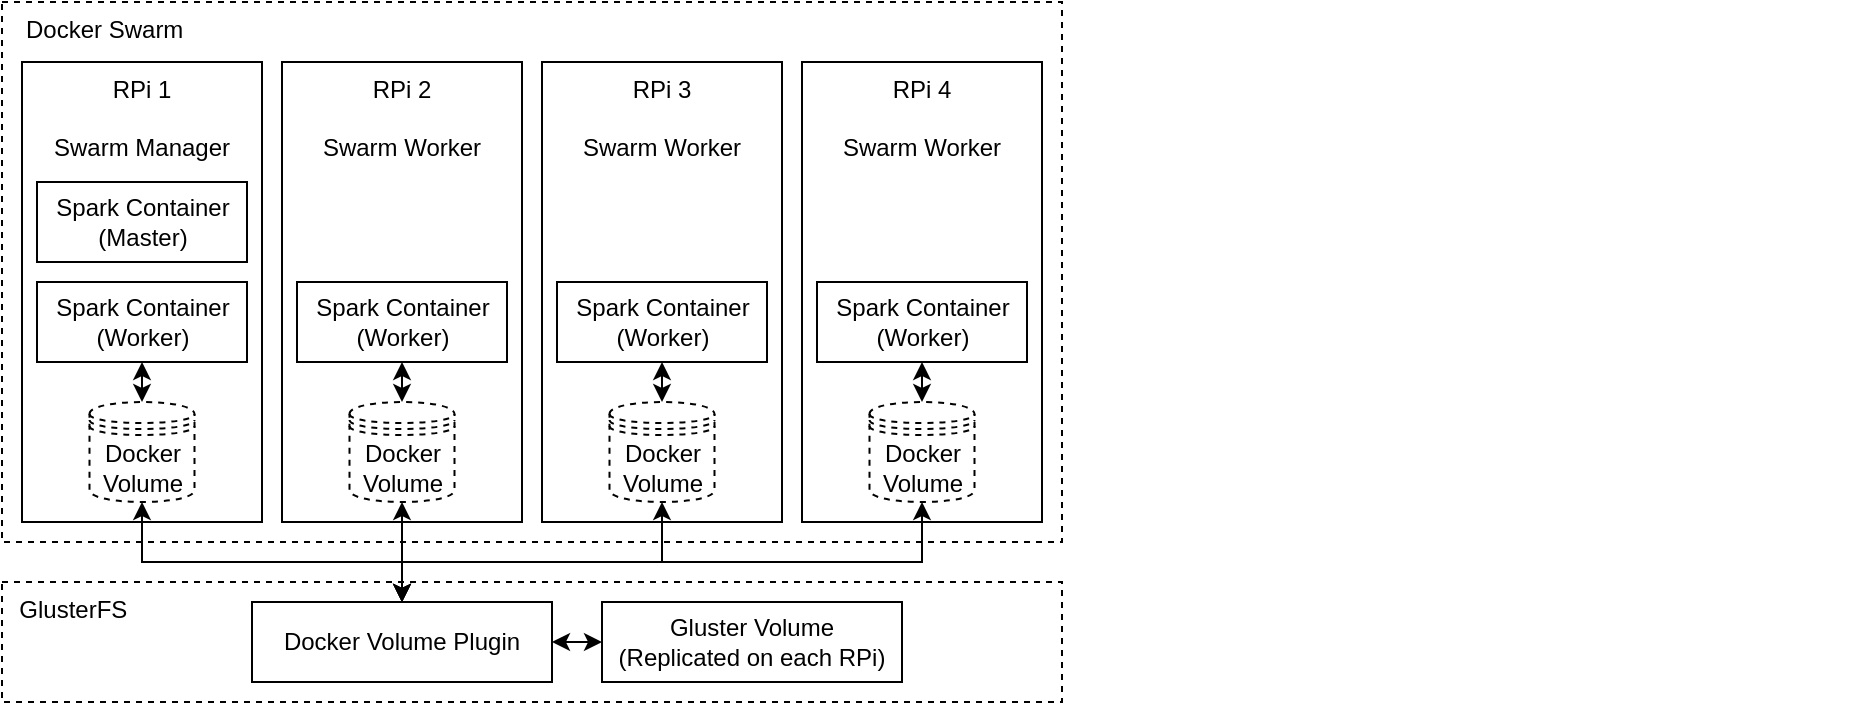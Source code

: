 <mxfile version="12.8.4" type="device"><diagram id="Hwwa28dgDC2NA5JsT-Rk" name="Page-1"><mxGraphModel dx="818" dy="560" grid="1" gridSize="10" guides="1" tooltips="1" connect="1" arrows="1" fold="1" page="1" pageScale="1" pageWidth="827" pageHeight="1169" math="0" shadow="0"><root><mxCell id="0"/><mxCell id="1" parent="0"/><mxCell id="9eHgMOfXca_AAM4YE_fq-9" value="&amp;nbsp; &amp;nbsp;Docker Swarm" style="rounded=0;whiteSpace=wrap;html=1;dashed=1;verticalAlign=top;align=left;" vertex="1" parent="1"><mxGeometry x="80" y="60" width="530" height="270" as="geometry"/></mxCell><mxCell id="9eHgMOfXca_AAM4YE_fq-7" value="" style="group" vertex="1" connectable="0" parent="1"><mxGeometry x="90" y="90" width="530" height="240" as="geometry"/></mxCell><mxCell id="9eHgMOfXca_AAM4YE_fq-1" value="RPi 1&lt;br&gt;&lt;br&gt;Swarm Manager" style="rounded=0;whiteSpace=wrap;html=1;align=center;verticalAlign=top;" vertex="1" parent="9eHgMOfXca_AAM4YE_fq-7"><mxGeometry width="120" height="230" as="geometry"/></mxCell><mxCell id="9eHgMOfXca_AAM4YE_fq-2" value="Spark Container&lt;br&gt;(Master)" style="rounded=0;whiteSpace=wrap;html=1;" vertex="1" parent="9eHgMOfXca_AAM4YE_fq-7"><mxGeometry x="7.5" y="60" width="105" height="40" as="geometry"/></mxCell><mxCell id="9eHgMOfXca_AAM4YE_fq-28" style="edgeStyle=orthogonalEdgeStyle;rounded=0;orthogonalLoop=1;jettySize=auto;html=1;exitX=0.5;exitY=1;exitDx=0;exitDy=0;entryX=0.5;entryY=0;entryDx=0;entryDy=0;startArrow=classic;startFill=1;" edge="1" parent="9eHgMOfXca_AAM4YE_fq-7" source="9eHgMOfXca_AAM4YE_fq-4" target="9eHgMOfXca_AAM4YE_fq-26"><mxGeometry relative="1" as="geometry"/></mxCell><mxCell id="9eHgMOfXca_AAM4YE_fq-4" value="Spark Container&lt;br&gt;(Worker)" style="rounded=0;whiteSpace=wrap;html=1;" vertex="1" parent="9eHgMOfXca_AAM4YE_fq-7"><mxGeometry x="7.5" y="110" width="105" height="40" as="geometry"/></mxCell><mxCell id="9eHgMOfXca_AAM4YE_fq-26" value="Docker&lt;br&gt;Volume" style="shape=datastore;whiteSpace=wrap;html=1;dashed=1;align=center;" vertex="1" parent="9eHgMOfXca_AAM4YE_fq-7"><mxGeometry x="33.75" y="170" width="52.5" height="50" as="geometry"/></mxCell><mxCell id="9eHgMOfXca_AAM4YE_fq-10" value="" style="group" vertex="1" connectable="0" parent="1"><mxGeometry x="220" y="90" width="530" height="240" as="geometry"/></mxCell><mxCell id="9eHgMOfXca_AAM4YE_fq-11" value="RPi 2&lt;br&gt;&lt;br&gt;Swarm Worker" style="rounded=0;whiteSpace=wrap;html=1;align=center;verticalAlign=top;" vertex="1" parent="9eHgMOfXca_AAM4YE_fq-10"><mxGeometry width="120" height="230" as="geometry"/></mxCell><mxCell id="9eHgMOfXca_AAM4YE_fq-35" style="edgeStyle=orthogonalEdgeStyle;rounded=0;orthogonalLoop=1;jettySize=auto;html=1;exitX=0.5;exitY=1;exitDx=0;exitDy=0;startArrow=classic;startFill=1;" edge="1" parent="9eHgMOfXca_AAM4YE_fq-10" source="9eHgMOfXca_AAM4YE_fq-13" target="9eHgMOfXca_AAM4YE_fq-29"><mxGeometry relative="1" as="geometry"/></mxCell><mxCell id="9eHgMOfXca_AAM4YE_fq-13" value="Spark Container&lt;br&gt;(Worker)" style="rounded=0;whiteSpace=wrap;html=1;" vertex="1" parent="9eHgMOfXca_AAM4YE_fq-10"><mxGeometry x="7.5" y="110" width="105" height="40" as="geometry"/></mxCell><mxCell id="9eHgMOfXca_AAM4YE_fq-29" value="Docker&lt;br&gt;Volume" style="shape=datastore;whiteSpace=wrap;html=1;dashed=1;align=center;" vertex="1" parent="9eHgMOfXca_AAM4YE_fq-10"><mxGeometry x="33.75" y="170" width="52.5" height="50" as="geometry"/></mxCell><mxCell id="9eHgMOfXca_AAM4YE_fq-14" value="" style="group" vertex="1" connectable="0" parent="1"><mxGeometry x="350" y="90" width="530" height="240" as="geometry"/></mxCell><mxCell id="9eHgMOfXca_AAM4YE_fq-15" value="RPi 3&lt;br&gt;&lt;br&gt;Swarm Worker" style="rounded=0;whiteSpace=wrap;html=1;align=center;verticalAlign=top;" vertex="1" parent="9eHgMOfXca_AAM4YE_fq-14"><mxGeometry width="120" height="230" as="geometry"/></mxCell><mxCell id="9eHgMOfXca_AAM4YE_fq-36" style="edgeStyle=orthogonalEdgeStyle;rounded=0;orthogonalLoop=1;jettySize=auto;html=1;exitX=0.5;exitY=1;exitDx=0;exitDy=0;entryX=0.5;entryY=0;entryDx=0;entryDy=0;startArrow=classic;startFill=1;" edge="1" parent="9eHgMOfXca_AAM4YE_fq-14" source="9eHgMOfXca_AAM4YE_fq-16" target="9eHgMOfXca_AAM4YE_fq-30"><mxGeometry relative="1" as="geometry"/></mxCell><mxCell id="9eHgMOfXca_AAM4YE_fq-16" value="Spark Container&lt;br&gt;(Worker)" style="rounded=0;whiteSpace=wrap;html=1;" vertex="1" parent="9eHgMOfXca_AAM4YE_fq-14"><mxGeometry x="7.5" y="110" width="105" height="40" as="geometry"/></mxCell><mxCell id="9eHgMOfXca_AAM4YE_fq-30" value="Docker&lt;br&gt;Volume" style="shape=datastore;whiteSpace=wrap;html=1;dashed=1;align=center;" vertex="1" parent="9eHgMOfXca_AAM4YE_fq-14"><mxGeometry x="33.75" y="170" width="52.5" height="50" as="geometry"/></mxCell><mxCell id="9eHgMOfXca_AAM4YE_fq-17" value="" style="group" vertex="1" connectable="0" parent="1"><mxGeometry x="480" y="90" width="530" height="240" as="geometry"/></mxCell><mxCell id="9eHgMOfXca_AAM4YE_fq-18" value="RPi 4&lt;br&gt;&lt;br&gt;Swarm Worker" style="rounded=0;whiteSpace=wrap;html=1;align=center;verticalAlign=top;" vertex="1" parent="9eHgMOfXca_AAM4YE_fq-17"><mxGeometry width="120" height="230" as="geometry"/></mxCell><mxCell id="9eHgMOfXca_AAM4YE_fq-37" style="edgeStyle=orthogonalEdgeStyle;rounded=0;orthogonalLoop=1;jettySize=auto;html=1;exitX=0.5;exitY=1;exitDx=0;exitDy=0;entryX=0.5;entryY=0;entryDx=0;entryDy=0;startArrow=classic;startFill=1;" edge="1" parent="9eHgMOfXca_AAM4YE_fq-17" source="9eHgMOfXca_AAM4YE_fq-19" target="9eHgMOfXca_AAM4YE_fq-31"><mxGeometry relative="1" as="geometry"/></mxCell><mxCell id="9eHgMOfXca_AAM4YE_fq-19" value="Spark Container&lt;br&gt;(Worker)" style="rounded=0;whiteSpace=wrap;html=1;" vertex="1" parent="9eHgMOfXca_AAM4YE_fq-17"><mxGeometry x="7.5" y="110" width="105" height="40" as="geometry"/></mxCell><mxCell id="9eHgMOfXca_AAM4YE_fq-31" value="Docker&lt;br&gt;Volume" style="shape=datastore;whiteSpace=wrap;html=1;dashed=1;align=center;" vertex="1" parent="9eHgMOfXca_AAM4YE_fq-17"><mxGeometry x="33.75" y="170" width="52.5" height="50" as="geometry"/></mxCell><mxCell id="9eHgMOfXca_AAM4YE_fq-38" value="&amp;nbsp; GlusterFS" style="rounded=0;whiteSpace=wrap;html=1;dashed=1;align=left;verticalAlign=top;" vertex="1" parent="1"><mxGeometry x="80" y="350" width="530" height="60" as="geometry"/></mxCell><mxCell id="9eHgMOfXca_AAM4YE_fq-49" style="edgeStyle=orthogonalEdgeStyle;rounded=0;orthogonalLoop=1;jettySize=auto;html=1;exitX=0.5;exitY=1;exitDx=0;exitDy=0;" edge="1" parent="1" source="9eHgMOfXca_AAM4YE_fq-9" target="9eHgMOfXca_AAM4YE_fq-9"><mxGeometry relative="1" as="geometry"/></mxCell><mxCell id="9eHgMOfXca_AAM4YE_fq-51" value="Gluster Volume&lt;br&gt;(Replicated on each RPi)" style="rounded=0;whiteSpace=wrap;html=1;align=center;" vertex="1" parent="1"><mxGeometry x="380" y="360" width="150" height="40" as="geometry"/></mxCell><mxCell id="9eHgMOfXca_AAM4YE_fq-54" style="edgeStyle=orthogonalEdgeStyle;rounded=0;orthogonalLoop=1;jettySize=auto;html=1;exitX=1;exitY=0.5;exitDx=0;exitDy=0;entryX=0;entryY=0.5;entryDx=0;entryDy=0;startArrow=classic;startFill=1;" edge="1" parent="1" source="9eHgMOfXca_AAM4YE_fq-52" target="9eHgMOfXca_AAM4YE_fq-51"><mxGeometry relative="1" as="geometry"/></mxCell><mxCell id="9eHgMOfXca_AAM4YE_fq-52" value="Docker Volume Plugin" style="rounded=0;whiteSpace=wrap;html=1;align=center;" vertex="1" parent="1"><mxGeometry x="205" y="360" width="150" height="40" as="geometry"/></mxCell><mxCell id="9eHgMOfXca_AAM4YE_fq-57" style="edgeStyle=orthogonalEdgeStyle;rounded=0;orthogonalLoop=1;jettySize=auto;html=1;exitX=0.5;exitY=1;exitDx=0;exitDy=0;startArrow=classic;startFill=1;entryX=0.5;entryY=0;entryDx=0;entryDy=0;" edge="1" parent="1" source="9eHgMOfXca_AAM4YE_fq-26" target="9eHgMOfXca_AAM4YE_fq-52"><mxGeometry relative="1" as="geometry"><Array as="points"><mxPoint x="150" y="340"/><mxPoint x="280" y="340"/></Array></mxGeometry></mxCell><mxCell id="9eHgMOfXca_AAM4YE_fq-61" style="edgeStyle=orthogonalEdgeStyle;rounded=0;orthogonalLoop=1;jettySize=auto;html=1;exitX=0.5;exitY=1;exitDx=0;exitDy=0;entryX=0.5;entryY=0;entryDx=0;entryDy=0;startArrow=classic;startFill=1;" edge="1" parent="1" source="9eHgMOfXca_AAM4YE_fq-30" target="9eHgMOfXca_AAM4YE_fq-52"><mxGeometry relative="1" as="geometry"><Array as="points"><mxPoint x="410" y="340"/><mxPoint x="280" y="340"/></Array></mxGeometry></mxCell><mxCell id="9eHgMOfXca_AAM4YE_fq-64" style="edgeStyle=orthogonalEdgeStyle;rounded=0;orthogonalLoop=1;jettySize=auto;html=1;exitX=0.5;exitY=1;exitDx=0;exitDy=0;startArrow=classic;startFill=1;entryX=0.5;entryY=0;entryDx=0;entryDy=0;" edge="1" parent="1" source="9eHgMOfXca_AAM4YE_fq-31" target="9eHgMOfXca_AAM4YE_fq-52"><mxGeometry relative="1" as="geometry"><Array as="points"><mxPoint x="540" y="340"/><mxPoint x="280" y="340"/></Array></mxGeometry></mxCell><mxCell id="9eHgMOfXca_AAM4YE_fq-65" style="edgeStyle=orthogonalEdgeStyle;rounded=0;orthogonalLoop=1;jettySize=auto;html=1;exitX=0.5;exitY=1;exitDx=0;exitDy=0;startArrow=classic;startFill=1;entryX=0.5;entryY=0;entryDx=0;entryDy=0;" edge="1" parent="1" source="9eHgMOfXca_AAM4YE_fq-29" target="9eHgMOfXca_AAM4YE_fq-52"><mxGeometry relative="1" as="geometry"><mxPoint x="290" y="340" as="targetPoint"/></mxGeometry></mxCell></root></mxGraphModel></diagram></mxfile>